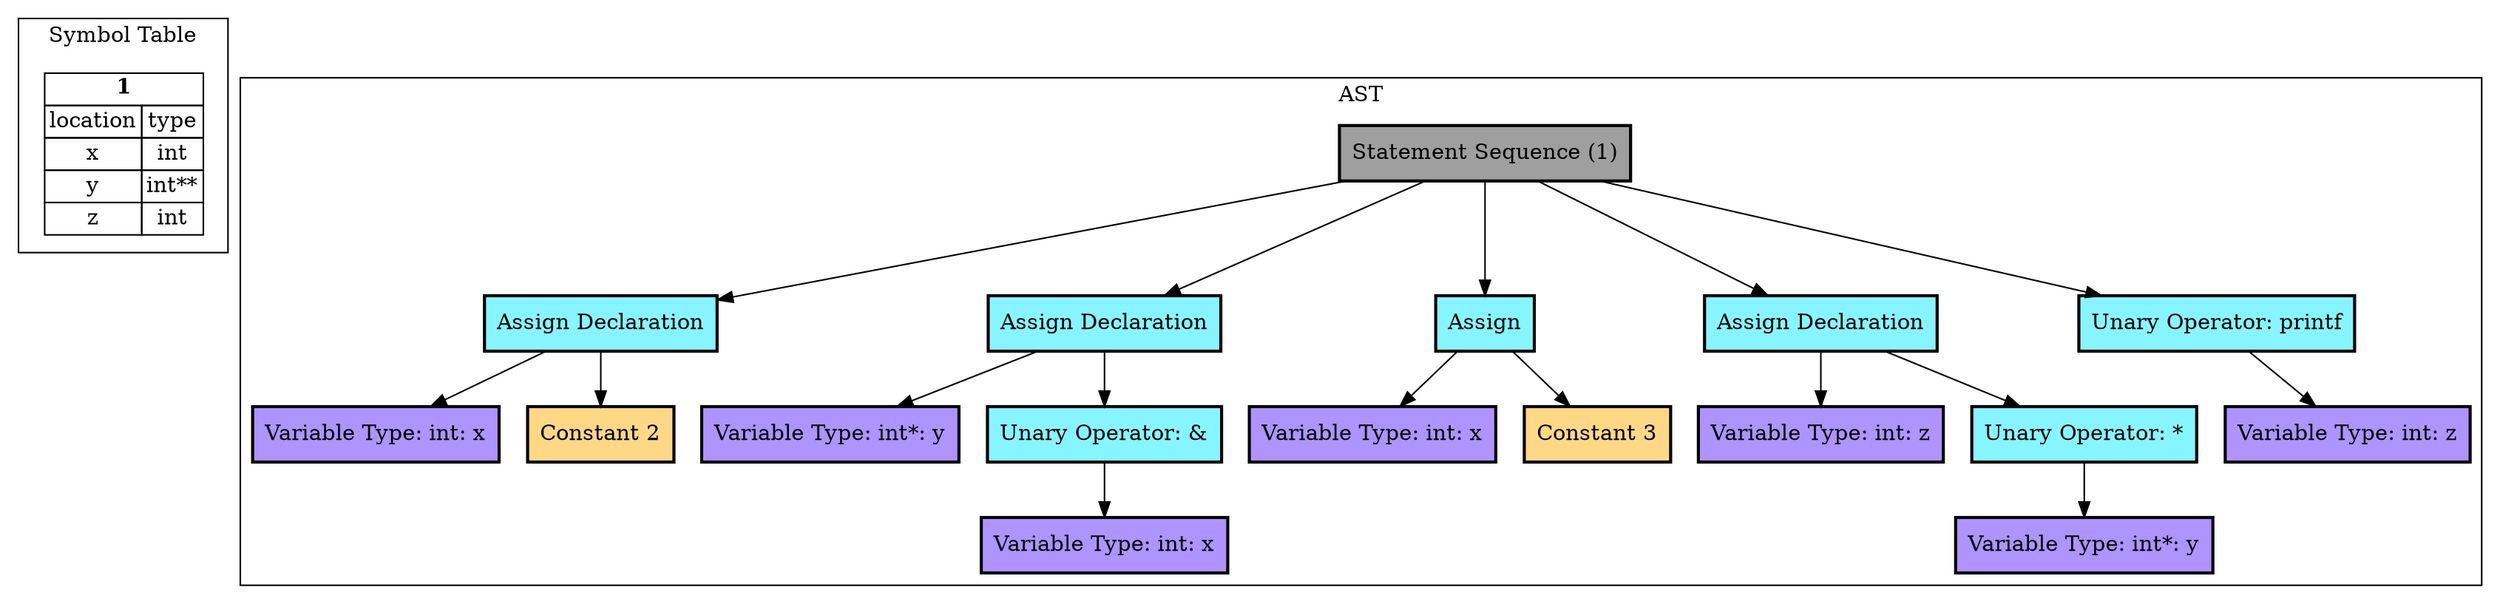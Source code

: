 Digraph G { 
	subgraph cluster_0 {
		tbl1 [
			shape=plaintext
			label=<
				<table border='0' cellborder='1' cellspacing='0'>
					<tr><td colspan="2"><b>1</b></td></tr>
					<tr><td>location</td><td>type</td></tr>
					<tr><td>x</td><td>int</td></tr>
					<tr><td>y</td><td>int**</td></tr>
					<tr><td>z</td><td>int</td></tr>
				</table>
			>];
		label = "Symbol Table";
	}
subgraph cluster_1 {
node [style=filled, shape=rectangle, penwidth=2];
1[label="Statement Sequence (1)", fillcolor="#9f9f9f"] 
2[label="Assign Declaration", fillcolor="#87f5ff"] 
3[label="Variable Type: int: x", fillcolor="#af93ff"] 
4[label="Constant 2", fillcolor="#FFD885"] 
5[label="Assign Declaration", fillcolor="#87f5ff"] 
6[label="Variable Type: int*: y", fillcolor="#af93ff"] 
7[label="Unary Operator: &", fillcolor="#87f5ff"] 
8[label="Variable Type: int: x", fillcolor="#af93ff"] 
9[label="Assign", fillcolor="#87f5ff"] 
10[label="Variable Type: int: x", fillcolor="#af93ff"] 
11[label="Constant 3", fillcolor="#FFD885"] 
12[label="Assign Declaration", fillcolor="#87f5ff"] 
13[label="Variable Type: int: z", fillcolor="#af93ff"] 
14[label="Unary Operator: *", fillcolor="#87f5ff"] 
15[label="Variable Type: int*: y", fillcolor="#af93ff"] 
16[label="Unary Operator: printf", fillcolor="#87f5ff"] 
17[label="Variable Type: int: z", fillcolor="#af93ff"] 
1 -> 2
2 -> 3
2 -> 4
1 -> 5
5 -> 6
5 -> 7
7 -> 8
1 -> 9
9 -> 10
9 -> 11
1 -> 12
12 -> 13
12 -> 14
14 -> 15
1 -> 16
16 -> 17
label = "AST";
}
}